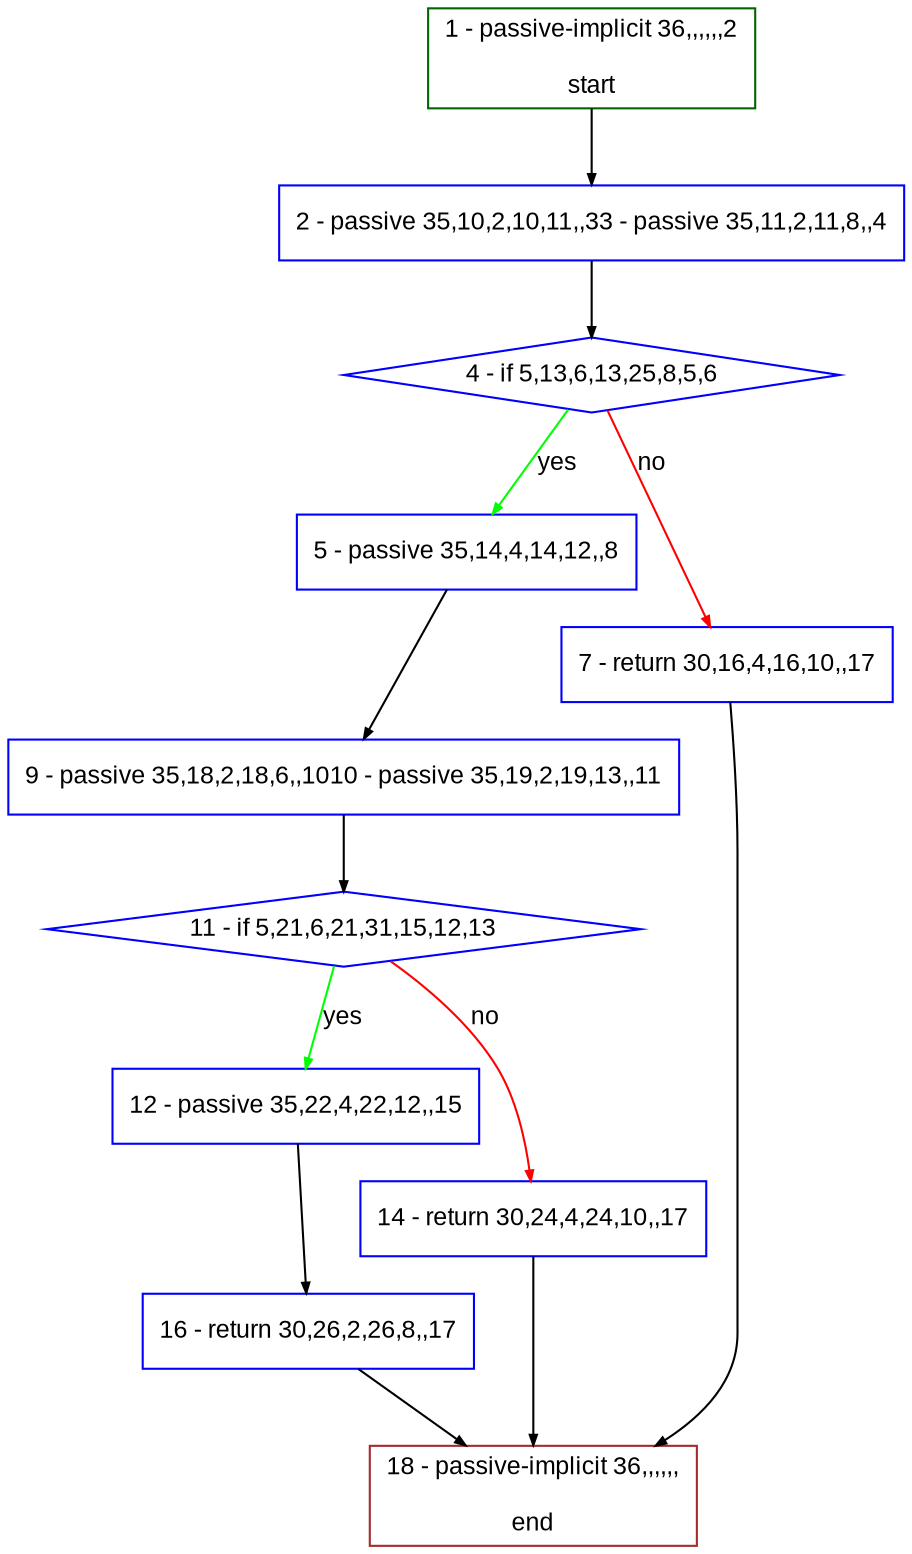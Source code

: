 digraph "" {
  graph [bgcolor="white", fillcolor="#FFFFCC", pack="true", packmode="clust", fontname="Arial", label="", fontsize="12", compound="true", style="rounded,filled"];
  node [node_initialized="no", fillcolor="white", fontname="Arial", label="", color="grey", fontsize="12", fixedsize="false", compound="true", shape="rectangle", style="filled"];
  edge [arrowtail="none", lhead="", fontcolor="black", fontname="Arial", label="", color="black", fontsize="12", arrowhead="normal", arrowsize="0.5", compound="true", ltail="", dir="forward"];
  __N1 [fillcolor="#ffffff", label="2 - passive 35,10,2,10,11,,33 - passive 35,11,2,11,8,,4", color="#0000ff", shape="box", style="filled"];
  __N2 [fillcolor="#ffffff", label="1 - passive-implicit 36,,,,,,2\n\nstart", color="#006400", shape="box", style="filled"];
  __N3 [fillcolor="#ffffff", label="4 - if 5,13,6,13,25,8,5,6", color="#0000ff", shape="diamond", style="filled"];
  __N4 [fillcolor="#ffffff", label="5 - passive 35,14,4,14,12,,8", color="#0000ff", shape="box", style="filled"];
  __N5 [fillcolor="#ffffff", label="7 - return 30,16,4,16,10,,17", color="#0000ff", shape="box", style="filled"];
  __N6 [fillcolor="#ffffff", label="9 - passive 35,18,2,18,6,,1010 - passive 35,19,2,19,13,,11", color="#0000ff", shape="box", style="filled"];
  __N7 [fillcolor="#ffffff", label="18 - passive-implicit 36,,,,,,\n\nend", color="#a52a2a", shape="box", style="filled"];
  __N8 [fillcolor="#ffffff", label="11 - if 5,21,6,21,31,15,12,13", color="#0000ff", shape="diamond", style="filled"];
  __N9 [fillcolor="#ffffff", label="12 - passive 35,22,4,22,12,,15", color="#0000ff", shape="box", style="filled"];
  __N10 [fillcolor="#ffffff", label="14 - return 30,24,4,24,10,,17", color="#0000ff", shape="box", style="filled"];
  __N11 [fillcolor="#ffffff", label="16 - return 30,26,2,26,8,,17", color="#0000ff", shape="box", style="filled"];
  __N2 -> __N1 [arrowtail="none", color="#000000", label="", arrowhead="normal", dir="forward"];
  __N1 -> __N3 [arrowtail="none", color="#000000", label="", arrowhead="normal", dir="forward"];
  __N3 -> __N4 [arrowtail="none", color="#00ff00", label="yes", arrowhead="normal", dir="forward"];
  __N3 -> __N5 [arrowtail="none", color="#ff0000", label="no", arrowhead="normal", dir="forward"];
  __N4 -> __N6 [arrowtail="none", color="#000000", label="", arrowhead="normal", dir="forward"];
  __N5 -> __N7 [arrowtail="none", color="#000000", label="", arrowhead="normal", dir="forward"];
  __N6 -> __N8 [arrowtail="none", color="#000000", label="", arrowhead="normal", dir="forward"];
  __N8 -> __N9 [arrowtail="none", color="#00ff00", label="yes", arrowhead="normal", dir="forward"];
  __N8 -> __N10 [arrowtail="none", color="#ff0000", label="no", arrowhead="normal", dir="forward"];
  __N9 -> __N11 [arrowtail="none", color="#000000", label="", arrowhead="normal", dir="forward"];
  __N10 -> __N7 [arrowtail="none", color="#000000", label="", arrowhead="normal", dir="forward"];
  __N11 -> __N7 [arrowtail="none", color="#000000", label="", arrowhead="normal", dir="forward"];
}

